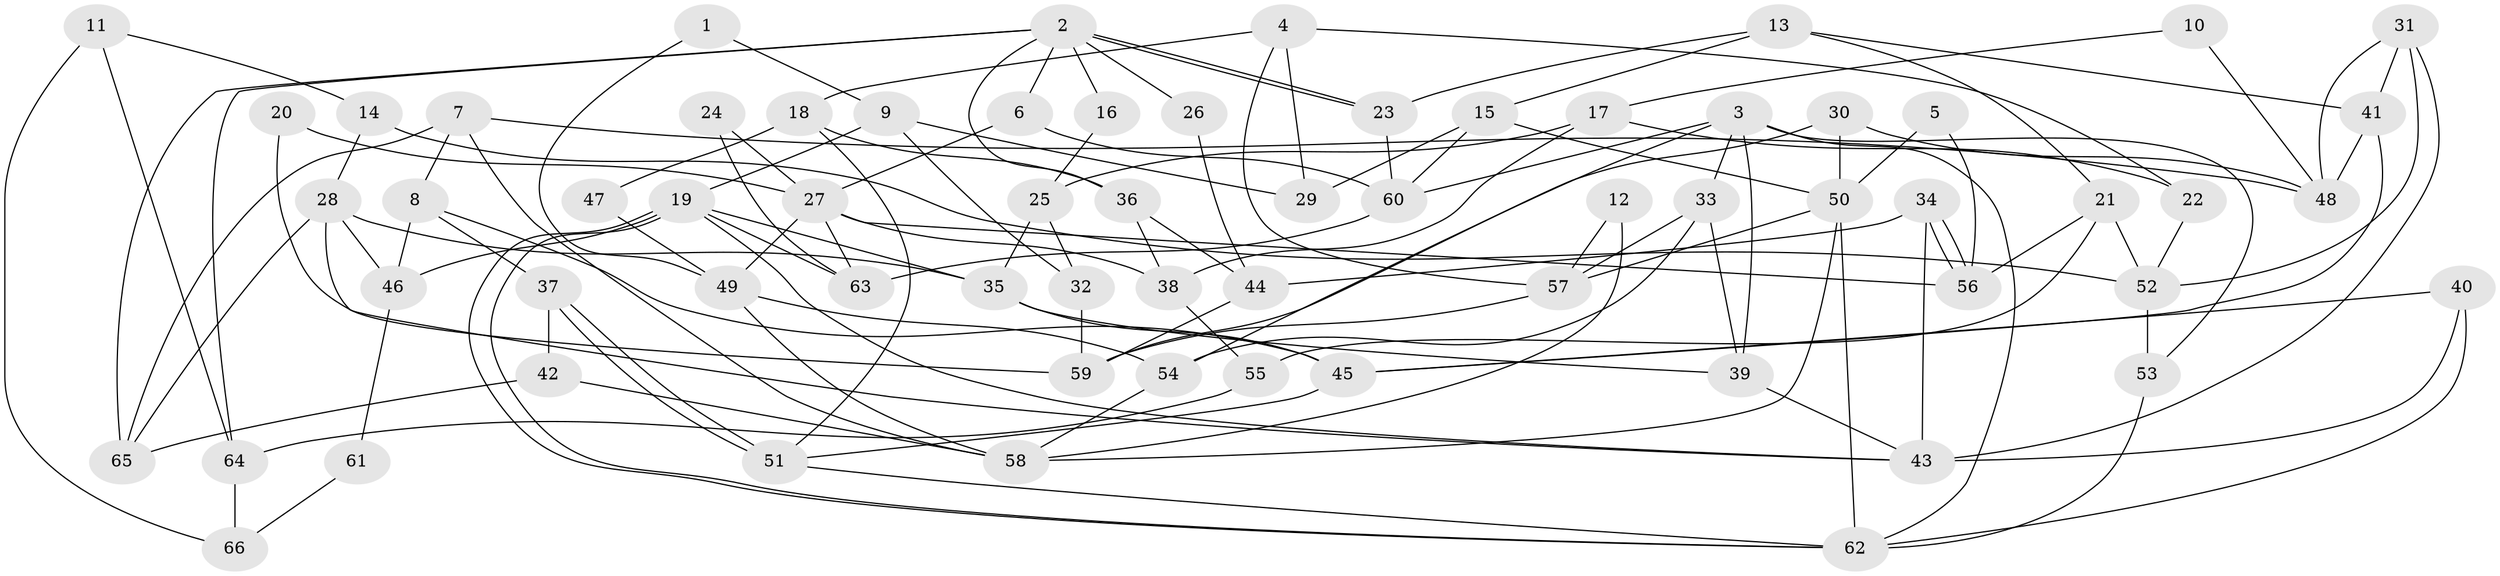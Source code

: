 // Generated by graph-tools (version 1.1) at 2025/02/03/09/25 03:02:02]
// undirected, 66 vertices, 132 edges
graph export_dot {
graph [start="1"]
  node [color=gray90,style=filled];
  1;
  2;
  3;
  4;
  5;
  6;
  7;
  8;
  9;
  10;
  11;
  12;
  13;
  14;
  15;
  16;
  17;
  18;
  19;
  20;
  21;
  22;
  23;
  24;
  25;
  26;
  27;
  28;
  29;
  30;
  31;
  32;
  33;
  34;
  35;
  36;
  37;
  38;
  39;
  40;
  41;
  42;
  43;
  44;
  45;
  46;
  47;
  48;
  49;
  50;
  51;
  52;
  53;
  54;
  55;
  56;
  57;
  58;
  59;
  60;
  61;
  62;
  63;
  64;
  65;
  66;
  1 -- 9;
  1 -- 49;
  2 -- 23;
  2 -- 23;
  2 -- 6;
  2 -- 16;
  2 -- 26;
  2 -- 36;
  2 -- 64;
  2 -- 65;
  3 -- 62;
  3 -- 54;
  3 -- 33;
  3 -- 39;
  3 -- 53;
  3 -- 60;
  4 -- 22;
  4 -- 57;
  4 -- 18;
  4 -- 29;
  5 -- 56;
  5 -- 50;
  6 -- 60;
  6 -- 27;
  7 -- 8;
  7 -- 65;
  7 -- 48;
  7 -- 58;
  8 -- 45;
  8 -- 37;
  8 -- 46;
  9 -- 29;
  9 -- 19;
  9 -- 32;
  10 -- 48;
  10 -- 17;
  11 -- 14;
  11 -- 64;
  11 -- 66;
  12 -- 57;
  12 -- 58;
  13 -- 23;
  13 -- 41;
  13 -- 15;
  13 -- 21;
  14 -- 28;
  14 -- 52;
  15 -- 50;
  15 -- 29;
  15 -- 60;
  16 -- 25;
  17 -- 38;
  17 -- 25;
  17 -- 22;
  18 -- 36;
  18 -- 47;
  18 -- 51;
  19 -- 62;
  19 -- 62;
  19 -- 43;
  19 -- 35;
  19 -- 46;
  19 -- 63;
  20 -- 59;
  20 -- 27;
  21 -- 52;
  21 -- 55;
  21 -- 56;
  22 -- 52;
  23 -- 60;
  24 -- 63;
  24 -- 27;
  25 -- 35;
  25 -- 32;
  26 -- 44;
  27 -- 63;
  27 -- 56;
  27 -- 38;
  27 -- 49;
  28 -- 46;
  28 -- 35;
  28 -- 43;
  28 -- 65;
  30 -- 48;
  30 -- 50;
  30 -- 59;
  31 -- 43;
  31 -- 48;
  31 -- 41;
  31 -- 52;
  32 -- 59;
  33 -- 39;
  33 -- 54;
  33 -- 57;
  34 -- 56;
  34 -- 56;
  34 -- 43;
  34 -- 44;
  35 -- 45;
  35 -- 39;
  36 -- 44;
  36 -- 38;
  37 -- 42;
  37 -- 51;
  37 -- 51;
  38 -- 55;
  39 -- 43;
  40 -- 43;
  40 -- 62;
  40 -- 45;
  41 -- 45;
  41 -- 48;
  42 -- 65;
  42 -- 58;
  44 -- 59;
  45 -- 51;
  46 -- 61;
  47 -- 49;
  49 -- 54;
  49 -- 58;
  50 -- 58;
  50 -- 62;
  50 -- 57;
  51 -- 62;
  52 -- 53;
  53 -- 62;
  54 -- 58;
  55 -- 64;
  57 -- 59;
  60 -- 63;
  61 -- 66;
  64 -- 66;
}
